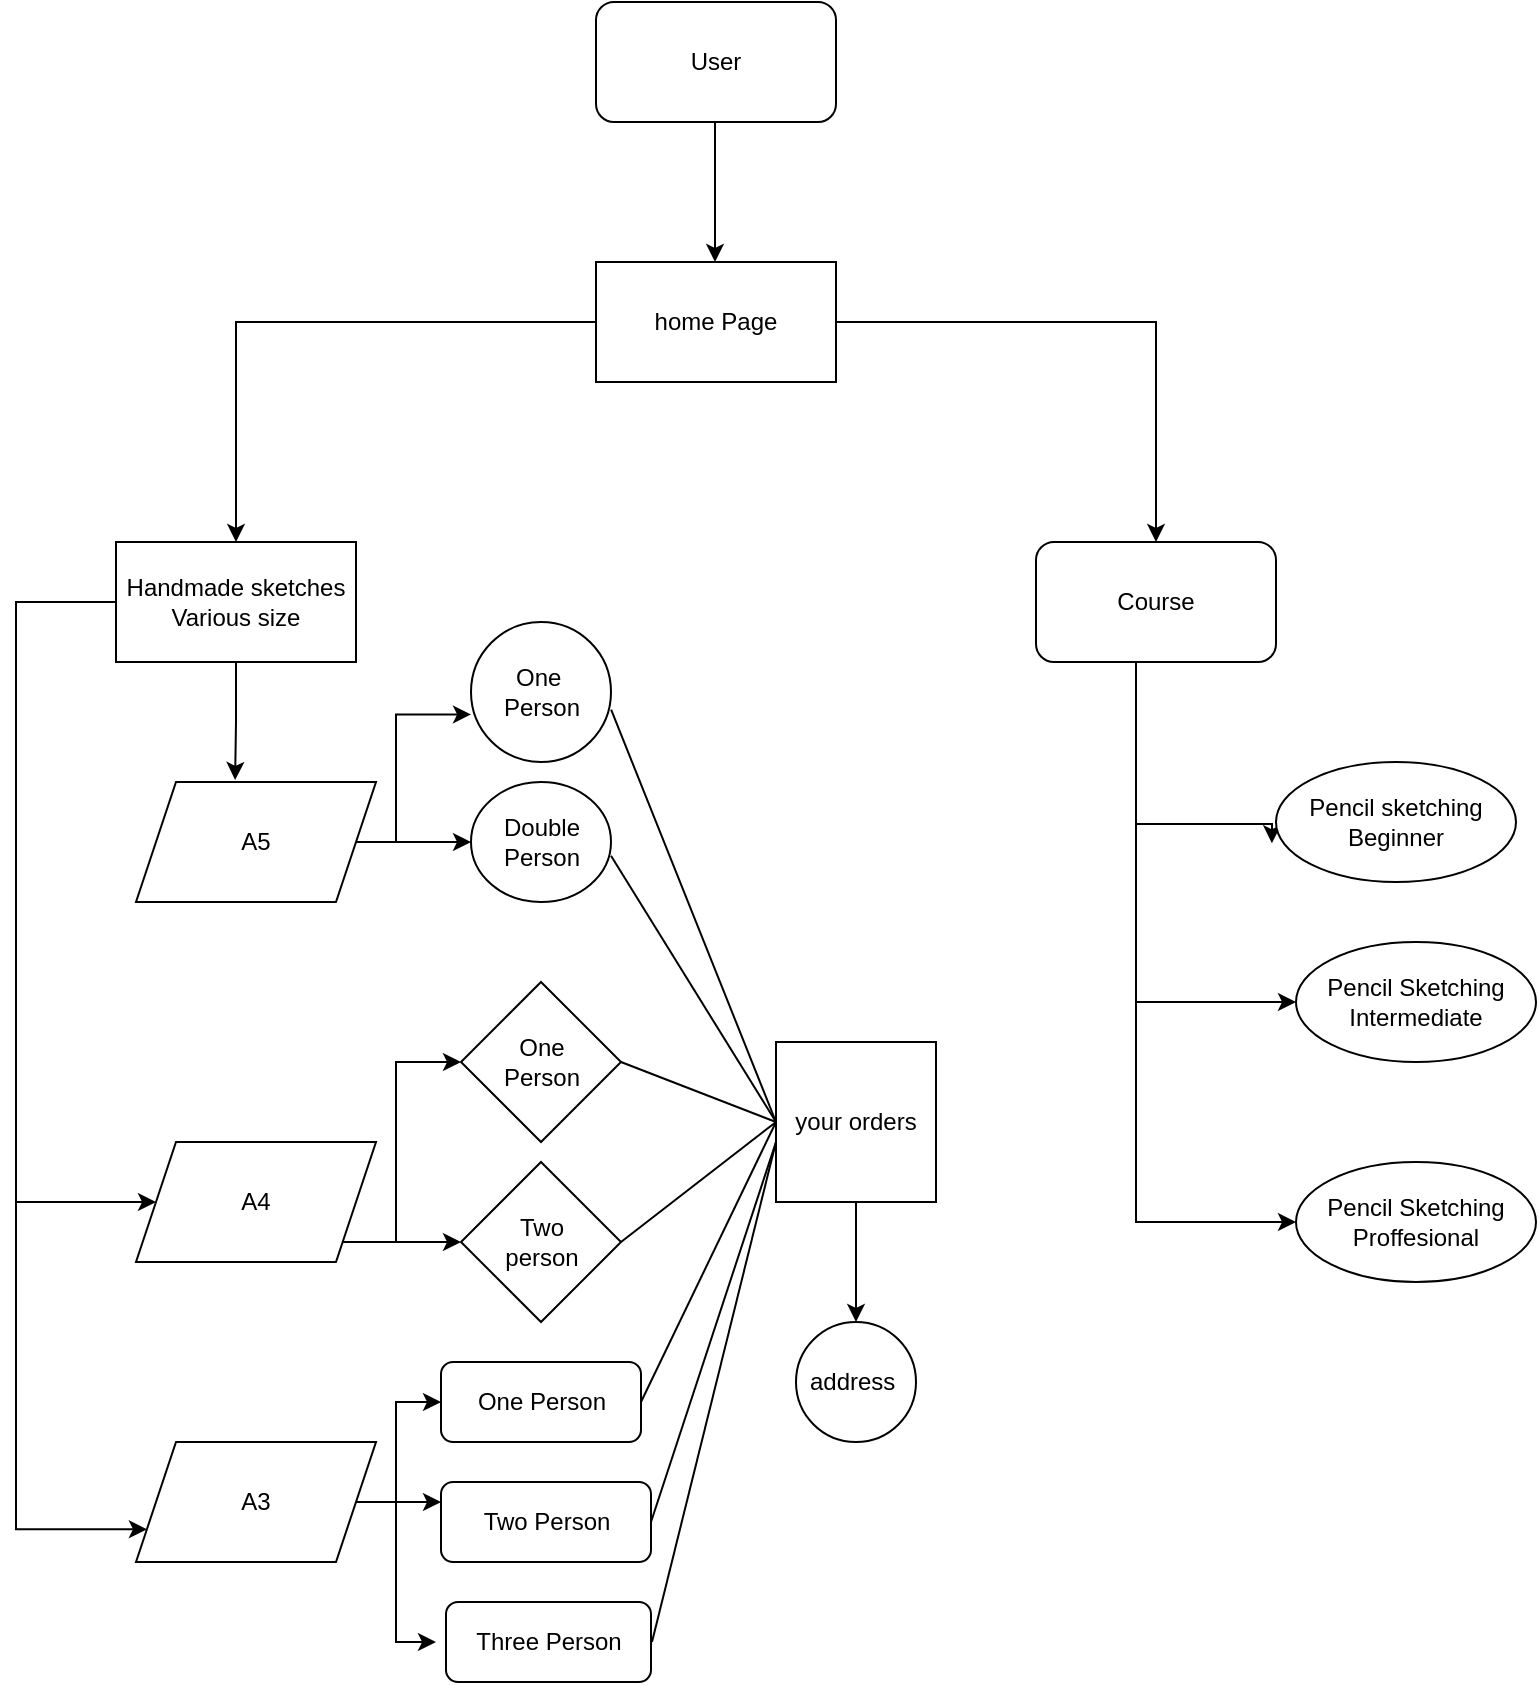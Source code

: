 <mxfile version="16.5.2" type="device"><diagram id="I-w8n1anNpF57QmQIUnF" name="Page-1"><mxGraphModel dx="1038" dy="547" grid="1" gridSize="10" guides="1" tooltips="1" connect="1" arrows="1" fold="1" page="1" pageScale="1" pageWidth="850" pageHeight="1100" math="0" shadow="0"><root><mxCell id="0"/><mxCell id="1" parent="0"/><mxCell id="B8ByoKt2OeJvuS3tuOlq-1" value="User" style="rounded=1;whiteSpace=wrap;html=1;" vertex="1" parent="1"><mxGeometry x="320" y="10" width="120" height="60" as="geometry"/></mxCell><mxCell id="B8ByoKt2OeJvuS3tuOlq-3" value="" style="endArrow=classic;html=1;rounded=0;" edge="1" parent="1"><mxGeometry width="50" height="50" relative="1" as="geometry"><mxPoint x="379.5" y="70" as="sourcePoint"/><mxPoint x="379.5" y="140" as="targetPoint"/></mxGeometry></mxCell><mxCell id="B8ByoKt2OeJvuS3tuOlq-6" value="" style="edgeStyle=orthogonalEdgeStyle;rounded=0;orthogonalLoop=1;jettySize=auto;html=1;" edge="1" parent="1" source="B8ByoKt2OeJvuS3tuOlq-4"><mxGeometry relative="1" as="geometry"><mxPoint x="600" y="280" as="targetPoint"/><Array as="points"><mxPoint x="600" y="170"/><mxPoint x="600" y="280"/></Array></mxGeometry></mxCell><mxCell id="B8ByoKt2OeJvuS3tuOlq-8" style="edgeStyle=orthogonalEdgeStyle;rounded=0;orthogonalLoop=1;jettySize=auto;html=1;" edge="1" parent="1" source="B8ByoKt2OeJvuS3tuOlq-4"><mxGeometry relative="1" as="geometry"><mxPoint x="140" y="280" as="targetPoint"/><Array as="points"><mxPoint x="140" y="170"/><mxPoint x="140" y="280"/></Array></mxGeometry></mxCell><mxCell id="B8ByoKt2OeJvuS3tuOlq-4" value="home Page&lt;br&gt;" style="rounded=0;whiteSpace=wrap;html=1;" vertex="1" parent="1"><mxGeometry x="320" y="140" width="120" height="60" as="geometry"/></mxCell><mxCell id="B8ByoKt2OeJvuS3tuOlq-18" style="edgeStyle=orthogonalEdgeStyle;rounded=0;orthogonalLoop=1;jettySize=auto;html=1;entryX=0;entryY=0.75;entryDx=0;entryDy=0;" edge="1" parent="1" source="B8ByoKt2OeJvuS3tuOlq-9" target="B8ByoKt2OeJvuS3tuOlq-17"><mxGeometry relative="1" as="geometry"><mxPoint x="40" y="600" as="targetPoint"/><Array as="points"><mxPoint x="30" y="310"/><mxPoint x="30" y="774"/></Array></mxGeometry></mxCell><mxCell id="B8ByoKt2OeJvuS3tuOlq-22" style="edgeStyle=orthogonalEdgeStyle;rounded=0;orthogonalLoop=1;jettySize=auto;html=1;" edge="1" parent="1" source="B8ByoKt2OeJvuS3tuOlq-9" target="B8ByoKt2OeJvuS3tuOlq-16"><mxGeometry relative="1" as="geometry"><mxPoint x="50" y="500" as="targetPoint"/><Array as="points"><mxPoint x="30" y="310"/><mxPoint x="30" y="610"/></Array></mxGeometry></mxCell><mxCell id="B8ByoKt2OeJvuS3tuOlq-50" style="edgeStyle=orthogonalEdgeStyle;rounded=0;orthogonalLoop=1;jettySize=auto;html=1;entryX=0.413;entryY=-0.017;entryDx=0;entryDy=0;entryPerimeter=0;" edge="1" parent="1" source="B8ByoKt2OeJvuS3tuOlq-9" target="B8ByoKt2OeJvuS3tuOlq-15"><mxGeometry relative="1" as="geometry"/></mxCell><mxCell id="B8ByoKt2OeJvuS3tuOlq-9" value="Handmade sketches&lt;br&gt;Various size" style="rounded=0;whiteSpace=wrap;html=1;" vertex="1" parent="1"><mxGeometry x="80" y="280" width="120" height="60" as="geometry"/></mxCell><mxCell id="B8ByoKt2OeJvuS3tuOlq-52" style="edgeStyle=orthogonalEdgeStyle;rounded=0;orthogonalLoop=1;jettySize=auto;html=1;entryX=0;entryY=0.5;entryDx=0;entryDy=0;" edge="1" parent="1" source="B8ByoKt2OeJvuS3tuOlq-11" target="B8ByoKt2OeJvuS3tuOlq-56"><mxGeometry relative="1" as="geometry"><mxPoint x="600" y="390" as="targetPoint"/><Array as="points"><mxPoint x="590" y="620"/></Array></mxGeometry></mxCell><mxCell id="B8ByoKt2OeJvuS3tuOlq-59" style="edgeStyle=orthogonalEdgeStyle;rounded=0;orthogonalLoop=1;jettySize=auto;html=1;entryX=-0.017;entryY=0.677;entryDx=0;entryDy=0;entryPerimeter=0;" edge="1" parent="1" source="B8ByoKt2OeJvuS3tuOlq-11" target="B8ByoKt2OeJvuS3tuOlq-53"><mxGeometry relative="1" as="geometry"><Array as="points"><mxPoint x="590" y="421"/><mxPoint x="658" y="421"/></Array></mxGeometry></mxCell><mxCell id="B8ByoKt2OeJvuS3tuOlq-60" style="edgeStyle=orthogonalEdgeStyle;rounded=0;orthogonalLoop=1;jettySize=auto;html=1;entryX=0;entryY=0.5;entryDx=0;entryDy=0;" edge="1" parent="1" source="B8ByoKt2OeJvuS3tuOlq-11" target="B8ByoKt2OeJvuS3tuOlq-55"><mxGeometry relative="1" as="geometry"><mxPoint x="660" y="520" as="targetPoint"/><Array as="points"><mxPoint x="590" y="510"/></Array></mxGeometry></mxCell><mxCell id="B8ByoKt2OeJvuS3tuOlq-11" value="Course&lt;br&gt;" style="rounded=1;whiteSpace=wrap;html=1;" vertex="1" parent="1"><mxGeometry x="540" y="280" width="120" height="60" as="geometry"/></mxCell><mxCell id="B8ByoKt2OeJvuS3tuOlq-45" style="edgeStyle=orthogonalEdgeStyle;rounded=0;orthogonalLoop=1;jettySize=auto;html=1;entryX=0;entryY=0.66;entryDx=0;entryDy=0;entryPerimeter=0;" edge="1" parent="1" target="B8ByoKt2OeJvuS3tuOlq-29"><mxGeometry relative="1" as="geometry"><mxPoint x="230" y="430" as="sourcePoint"/><Array as="points"><mxPoint x="220" y="430"/><mxPoint x="220" y="366"/></Array></mxGeometry></mxCell><mxCell id="B8ByoKt2OeJvuS3tuOlq-51" style="edgeStyle=orthogonalEdgeStyle;rounded=0;orthogonalLoop=1;jettySize=auto;html=1;entryX=0;entryY=0.5;entryDx=0;entryDy=0;" edge="1" parent="1" source="B8ByoKt2OeJvuS3tuOlq-15" target="B8ByoKt2OeJvuS3tuOlq-30"><mxGeometry relative="1" as="geometry"/></mxCell><mxCell id="B8ByoKt2OeJvuS3tuOlq-15" value="A5" style="shape=parallelogram;perimeter=parallelogramPerimeter;whiteSpace=wrap;html=1;fixedSize=1;" vertex="1" parent="1"><mxGeometry x="90" y="400" width="120" height="60" as="geometry"/></mxCell><mxCell id="B8ByoKt2OeJvuS3tuOlq-43" style="edgeStyle=orthogonalEdgeStyle;rounded=0;orthogonalLoop=1;jettySize=auto;html=1;entryX=0;entryY=0.5;entryDx=0;entryDy=0;" edge="1" parent="1" source="B8ByoKt2OeJvuS3tuOlq-16" target="B8ByoKt2OeJvuS3tuOlq-34"><mxGeometry relative="1" as="geometry"><mxPoint x="260" y="510" as="targetPoint"/><Array as="points"><mxPoint x="160" y="600"/></Array></mxGeometry></mxCell><mxCell id="B8ByoKt2OeJvuS3tuOlq-44" style="edgeStyle=orthogonalEdgeStyle;rounded=0;orthogonalLoop=1;jettySize=auto;html=1;exitX=0.5;exitY=0;exitDx=0;exitDy=0;entryX=0;entryY=0.5;entryDx=0;entryDy=0;" edge="1" parent="1" source="B8ByoKt2OeJvuS3tuOlq-16" target="B8ByoKt2OeJvuS3tuOlq-33"><mxGeometry relative="1" as="geometry"><Array as="points"><mxPoint x="150" y="630"/><mxPoint x="220" y="630"/><mxPoint x="220" y="540"/></Array></mxGeometry></mxCell><mxCell id="B8ByoKt2OeJvuS3tuOlq-16" value="A4" style="shape=parallelogram;perimeter=parallelogramPerimeter;whiteSpace=wrap;html=1;fixedSize=1;" vertex="1" parent="1"><mxGeometry x="90" y="580" width="120" height="60" as="geometry"/></mxCell><mxCell id="B8ByoKt2OeJvuS3tuOlq-37" style="edgeStyle=orthogonalEdgeStyle;rounded=0;orthogonalLoop=1;jettySize=auto;html=1;entryX=0;entryY=0.25;entryDx=0;entryDy=0;" edge="1" parent="1" source="B8ByoKt2OeJvuS3tuOlq-17" target="B8ByoKt2OeJvuS3tuOlq-41"><mxGeometry relative="1" as="geometry"><mxPoint x="330" y="760" as="targetPoint"/></mxGeometry></mxCell><mxCell id="B8ByoKt2OeJvuS3tuOlq-38" style="edgeStyle=orthogonalEdgeStyle;rounded=0;orthogonalLoop=1;jettySize=auto;html=1;" edge="1" parent="1"><mxGeometry relative="1" as="geometry"><mxPoint x="240" y="830" as="targetPoint"/><mxPoint x="220" y="760" as="sourcePoint"/><Array as="points"><mxPoint x="220" y="830"/></Array></mxGeometry></mxCell><mxCell id="B8ByoKt2OeJvuS3tuOlq-39" style="edgeStyle=orthogonalEdgeStyle;rounded=0;orthogonalLoop=1;jettySize=auto;html=1;entryX=0;entryY=0.5;entryDx=0;entryDy=0;" edge="1" parent="1" source="B8ByoKt2OeJvuS3tuOlq-17" target="B8ByoKt2OeJvuS3tuOlq-40"><mxGeometry relative="1" as="geometry"><mxPoint x="340" y="670" as="targetPoint"/><Array as="points"><mxPoint x="220" y="760"/><mxPoint x="220" y="710"/></Array></mxGeometry></mxCell><mxCell id="B8ByoKt2OeJvuS3tuOlq-17" value="A3" style="shape=parallelogram;perimeter=parallelogramPerimeter;whiteSpace=wrap;html=1;fixedSize=1;" vertex="1" parent="1"><mxGeometry x="90" y="730" width="120" height="60" as="geometry"/></mxCell><mxCell id="B8ByoKt2OeJvuS3tuOlq-29" value="One&amp;nbsp;&lt;br&gt;Person" style="ellipse;whiteSpace=wrap;html=1;" vertex="1" parent="1"><mxGeometry x="257.5" y="320" width="70" height="70" as="geometry"/></mxCell><mxCell id="B8ByoKt2OeJvuS3tuOlq-30" value="Double Person" style="ellipse;whiteSpace=wrap;html=1;" vertex="1" parent="1"><mxGeometry x="257.5" y="400" width="70" height="60" as="geometry"/></mxCell><mxCell id="B8ByoKt2OeJvuS3tuOlq-33" value="One &lt;br&gt;Person" style="rhombus;whiteSpace=wrap;html=1;" vertex="1" parent="1"><mxGeometry x="252.5" y="500" width="80" height="80" as="geometry"/></mxCell><mxCell id="B8ByoKt2OeJvuS3tuOlq-34" value="Two &lt;br&gt;person" style="rhombus;whiteSpace=wrap;html=1;" vertex="1" parent="1"><mxGeometry x="252.5" y="590" width="80" height="80" as="geometry"/></mxCell><mxCell id="B8ByoKt2OeJvuS3tuOlq-40" value="One Person" style="rounded=1;whiteSpace=wrap;html=1;" vertex="1" parent="1"><mxGeometry x="242.5" y="690" width="100" height="40" as="geometry"/></mxCell><mxCell id="B8ByoKt2OeJvuS3tuOlq-41" value="Two Person" style="rounded=1;whiteSpace=wrap;html=1;" vertex="1" parent="1"><mxGeometry x="242.5" y="750" width="105" height="40" as="geometry"/></mxCell><mxCell id="B8ByoKt2OeJvuS3tuOlq-42" value="Three Person" style="rounded=1;whiteSpace=wrap;html=1;" vertex="1" parent="1"><mxGeometry x="245" y="810" width="102.5" height="40" as="geometry"/></mxCell><mxCell id="B8ByoKt2OeJvuS3tuOlq-53" value="Pencil sketching&lt;br&gt;Beginner" style="ellipse;whiteSpace=wrap;html=1;rounded=1;" vertex="1" parent="1"><mxGeometry x="660" y="390" width="120" height="60" as="geometry"/></mxCell><mxCell id="B8ByoKt2OeJvuS3tuOlq-55" value="Pencil Sketching&lt;br&gt;Intermediate" style="ellipse;whiteSpace=wrap;html=1;" vertex="1" parent="1"><mxGeometry x="670" y="480" width="120" height="60" as="geometry"/></mxCell><mxCell id="B8ByoKt2OeJvuS3tuOlq-56" value="Pencil Sketching&lt;br&gt;Proffesional" style="ellipse;whiteSpace=wrap;html=1;" vertex="1" parent="1"><mxGeometry x="670" y="590" width="120" height="60" as="geometry"/></mxCell><mxCell id="B8ByoKt2OeJvuS3tuOlq-62" style="edgeStyle=orthogonalEdgeStyle;rounded=0;orthogonalLoop=1;jettySize=auto;html=1;" edge="1" parent="1" source="B8ByoKt2OeJvuS3tuOlq-61"><mxGeometry relative="1" as="geometry"><mxPoint x="450" y="670" as="targetPoint"/></mxGeometry></mxCell><mxCell id="B8ByoKt2OeJvuS3tuOlq-61" value="your orders" style="whiteSpace=wrap;html=1;aspect=fixed;" vertex="1" parent="1"><mxGeometry x="410" y="530" width="80" height="80" as="geometry"/></mxCell><mxCell id="B8ByoKt2OeJvuS3tuOlq-63" value="address&amp;nbsp;" style="ellipse;whiteSpace=wrap;html=1;" vertex="1" parent="1"><mxGeometry x="420" y="670" width="60" height="60" as="geometry"/></mxCell><mxCell id="B8ByoKt2OeJvuS3tuOlq-80" value="" style="endArrow=none;html=1;rounded=0;entryX=1.001;entryY=0.626;entryDx=0;entryDy=0;entryPerimeter=0;exitX=0;exitY=0.5;exitDx=0;exitDy=0;" edge="1" parent="1" source="B8ByoKt2OeJvuS3tuOlq-61" target="B8ByoKt2OeJvuS3tuOlq-29"><mxGeometry width="50" height="50" relative="1" as="geometry"><mxPoint x="400" y="640" as="sourcePoint"/><mxPoint x="450" y="590" as="targetPoint"/></mxGeometry></mxCell><mxCell id="B8ByoKt2OeJvuS3tuOlq-81" value="" style="endArrow=none;html=1;rounded=0;entryX=1.001;entryY=0.626;entryDx=0;entryDy=0;entryPerimeter=0;exitX=0;exitY=0.5;exitDx=0;exitDy=0;" edge="1" parent="1" source="B8ByoKt2OeJvuS3tuOlq-61"><mxGeometry width="50" height="50" relative="1" as="geometry"><mxPoint x="409.93" y="643.09" as="sourcePoint"/><mxPoint x="327.5" y="436.91" as="targetPoint"/></mxGeometry></mxCell><mxCell id="B8ByoKt2OeJvuS3tuOlq-82" value="" style="endArrow=none;html=1;rounded=0;entryX=1;entryY=0.5;entryDx=0;entryDy=0;exitX=0;exitY=0.5;exitDx=0;exitDy=0;" edge="1" parent="1" source="B8ByoKt2OeJvuS3tuOlq-61" target="B8ByoKt2OeJvuS3tuOlq-40"><mxGeometry width="50" height="50" relative="1" as="geometry"><mxPoint x="420" y="580" as="sourcePoint"/><mxPoint x="337.5" y="446.91" as="targetPoint"/></mxGeometry></mxCell><mxCell id="B8ByoKt2OeJvuS3tuOlq-83" value="" style="endArrow=none;html=1;rounded=0;entryX=1;entryY=0.5;entryDx=0;entryDy=0;" edge="1" parent="1" target="B8ByoKt2OeJvuS3tuOlq-41"><mxGeometry width="50" height="50" relative="1" as="geometry"><mxPoint x="410" y="580" as="sourcePoint"/><mxPoint x="352.5" y="720" as="targetPoint"/></mxGeometry></mxCell><mxCell id="B8ByoKt2OeJvuS3tuOlq-84" value="" style="endArrow=none;html=1;rounded=0;" edge="1" parent="1"><mxGeometry width="50" height="50" relative="1" as="geometry"><mxPoint x="410" y="580" as="sourcePoint"/><mxPoint x="348" y="830" as="targetPoint"/></mxGeometry></mxCell><mxCell id="B8ByoKt2OeJvuS3tuOlq-85" value="" style="endArrow=none;html=1;rounded=0;entryX=1;entryY=0.5;entryDx=0;entryDy=0;exitX=0;exitY=0.5;exitDx=0;exitDy=0;" edge="1" parent="1" source="B8ByoKt2OeJvuS3tuOlq-61" target="B8ByoKt2OeJvuS3tuOlq-34"><mxGeometry width="50" height="50" relative="1" as="geometry"><mxPoint x="440" y="600" as="sourcePoint"/><mxPoint x="372.5" y="740" as="targetPoint"/></mxGeometry></mxCell><mxCell id="B8ByoKt2OeJvuS3tuOlq-86" value="" style="endArrow=none;html=1;rounded=0;entryX=1;entryY=0.5;entryDx=0;entryDy=0;" edge="1" parent="1" target="B8ByoKt2OeJvuS3tuOlq-33"><mxGeometry width="50" height="50" relative="1" as="geometry"><mxPoint x="410" y="570" as="sourcePoint"/><mxPoint x="382.5" y="750" as="targetPoint"/></mxGeometry></mxCell></root></mxGraphModel></diagram></mxfile>